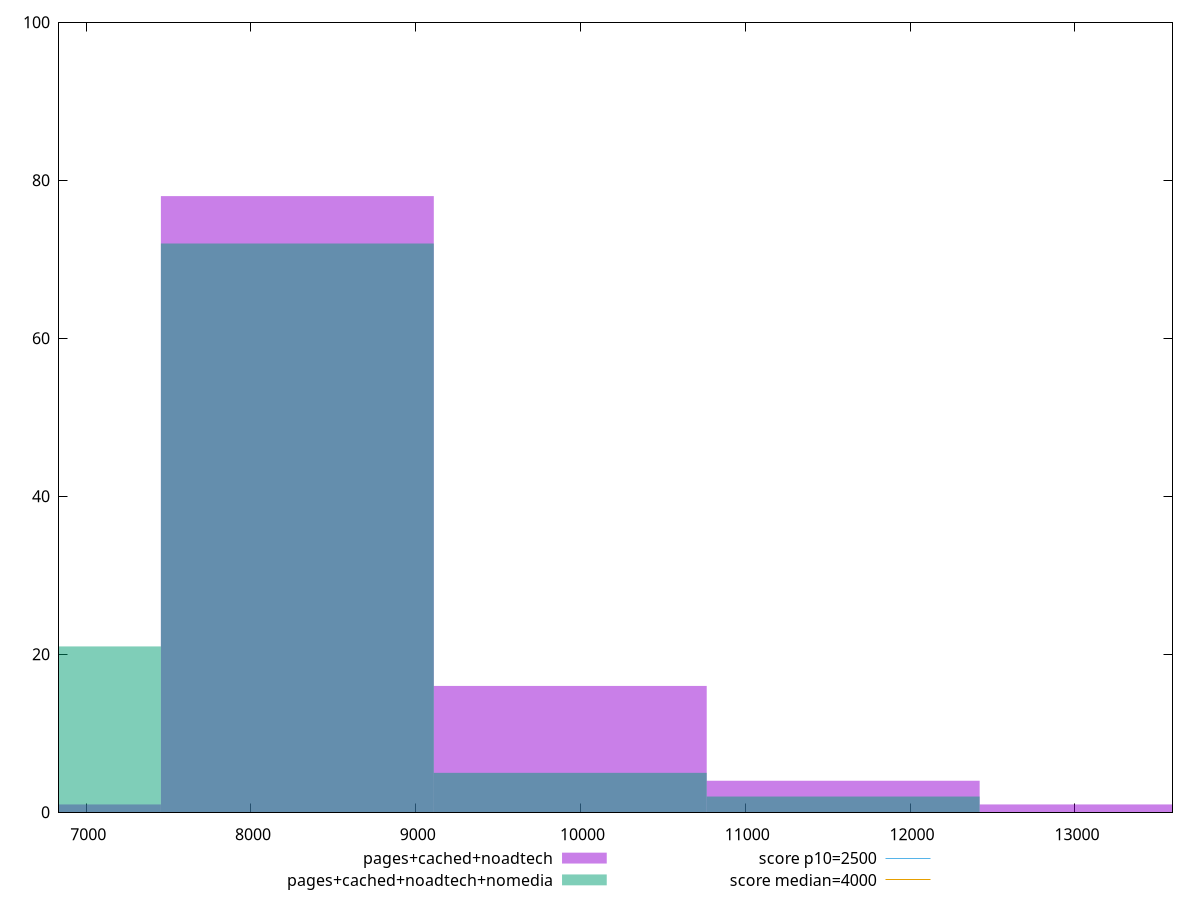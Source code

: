 reset

$pagesCachedNoadtech <<EOF
11593.836244655855 4
8281.31160332561 78
9937.573923990733 16
13250.098565320977 1
6625.049282660489 1
EOF

$pagesCachedNoadtechNomedia <<EOF
9937.573923990733 5
8281.31160332561 72
6625.049282660489 21
11593.836244655855 2
EOF

set key outside below
set boxwidth 1656.2623206651222
set xrange [6834.8825:13592.3515]
set yrange [0:100]
set trange [0:100]
set style fill transparent solid 0.5 noborder

set parametric
set terminal svg size 640, 500 enhanced background rgb 'white'
set output "report_00015_2021-02-09T16-11-33.973Z/largest-contentful-paint/comparison/histogram/2_vs_3.svg"

plot $pagesCachedNoadtech title "pages+cached+noadtech" with boxes, \
     $pagesCachedNoadtechNomedia title "pages+cached+noadtech+nomedia" with boxes, \
     2500,t title "score p10=2500", \
     4000,t title "score median=4000"

reset
